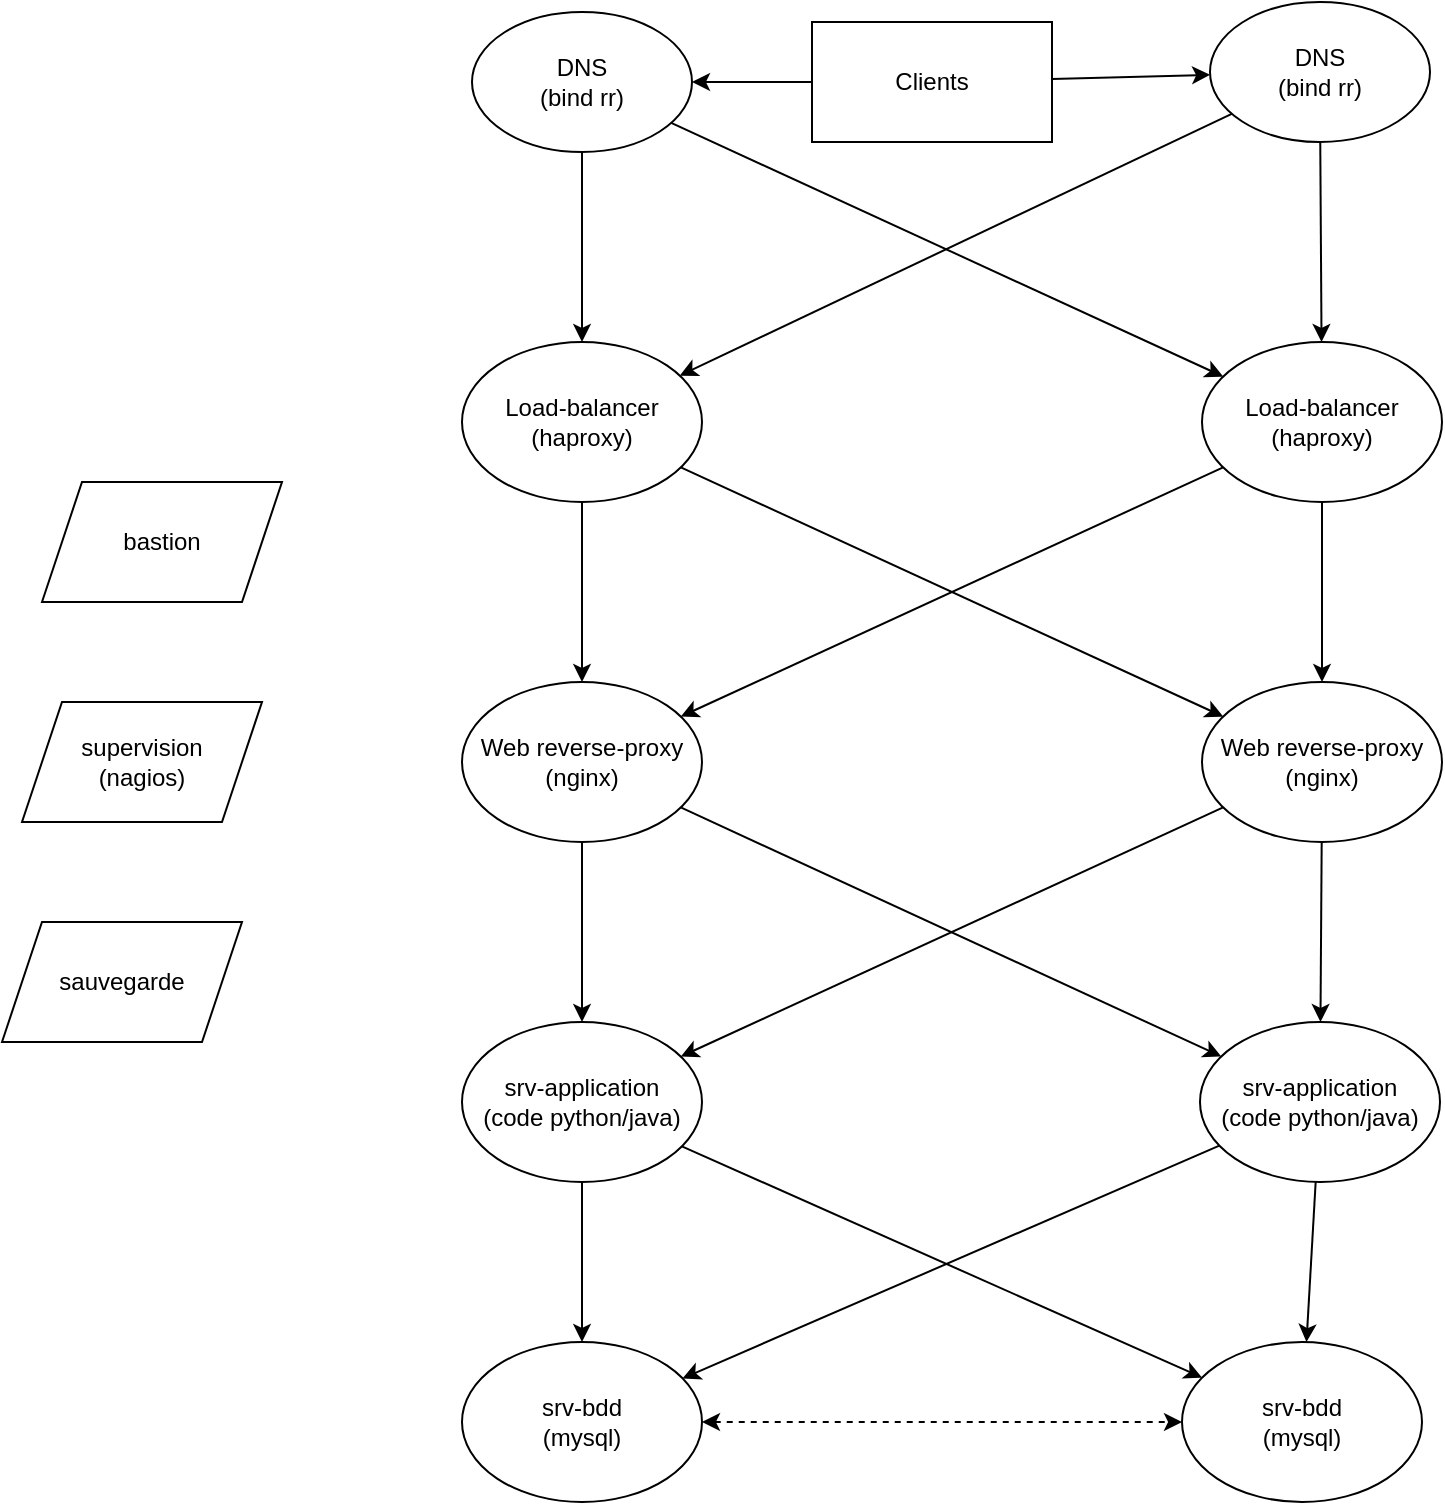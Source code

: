<mxfile version="17.4.5"><diagram id="N9DCXovEmnzSZy1T3L1-" name="Page-1"><mxGraphModel dx="1422" dy="820" grid="1" gridSize="10" guides="1" tooltips="1" connect="1" arrows="1" fold="1" page="1" pageScale="1" pageWidth="850" pageHeight="1100" math="0" shadow="0"><root><mxCell id="0"/><mxCell id="1" parent="0"/><mxCell id="jEa55PPdiWMslZc-wKtv-1" value="&lt;div&gt;Load-balancer&lt;/div&gt;&lt;div&gt;(haproxy)&lt;br&gt;&lt;/div&gt;" style="ellipse;whiteSpace=wrap;html=1;" vertex="1" parent="1"><mxGeometry x="280" y="200" width="120" height="80" as="geometry"/></mxCell><mxCell id="jEa55PPdiWMslZc-wKtv-2" value="Clients" style="rounded=0;whiteSpace=wrap;html=1;" vertex="1" parent="1"><mxGeometry x="455" y="40" width="120" height="60" as="geometry"/></mxCell><mxCell id="jEa55PPdiWMslZc-wKtv-3" value="&lt;div&gt;Load-balancer&lt;/div&gt;&lt;div&gt;(haproxy)&lt;br&gt;&lt;/div&gt;" style="ellipse;whiteSpace=wrap;html=1;" vertex="1" parent="1"><mxGeometry x="650" y="200" width="120" height="80" as="geometry"/></mxCell><mxCell id="jEa55PPdiWMslZc-wKtv-4" value="&lt;div&gt;Web reverse-proxy&lt;/div&gt;&lt;div&gt;(nginx)&lt;br&gt;&lt;/div&gt;" style="ellipse;whiteSpace=wrap;html=1;" vertex="1" parent="1"><mxGeometry x="280" y="370" width="120" height="80" as="geometry"/></mxCell><mxCell id="jEa55PPdiWMslZc-wKtv-5" value="&lt;div&gt;Web reverse-proxy&lt;/div&gt;&lt;div&gt;(nginx)&lt;br&gt;&lt;/div&gt;" style="ellipse;whiteSpace=wrap;html=1;" vertex="1" parent="1"><mxGeometry x="650" y="370" width="120" height="80" as="geometry"/></mxCell><mxCell id="jEa55PPdiWMslZc-wKtv-6" value="" style="endArrow=classic;html=1;rounded=0;" edge="1" parent="1" source="jEa55PPdiWMslZc-wKtv-1" target="jEa55PPdiWMslZc-wKtv-5"><mxGeometry width="50" height="50" relative="1" as="geometry"><mxPoint x="490" y="510" as="sourcePoint"/><mxPoint x="540" y="460" as="targetPoint"/></mxGeometry></mxCell><mxCell id="jEa55PPdiWMslZc-wKtv-7" value="" style="endArrow=classic;html=1;rounded=0;" edge="1" parent="1" source="jEa55PPdiWMslZc-wKtv-1" target="jEa55PPdiWMslZc-wKtv-4"><mxGeometry width="50" height="50" relative="1" as="geometry"><mxPoint x="490" y="510" as="sourcePoint"/><mxPoint x="540" y="460" as="targetPoint"/></mxGeometry></mxCell><mxCell id="jEa55PPdiWMslZc-wKtv-8" value="" style="endArrow=classic;html=1;rounded=0;" edge="1" parent="1" source="jEa55PPdiWMslZc-wKtv-3" target="jEa55PPdiWMslZc-wKtv-4"><mxGeometry width="50" height="50" relative="1" as="geometry"><mxPoint x="490" y="510" as="sourcePoint"/><mxPoint x="540" y="460" as="targetPoint"/></mxGeometry></mxCell><mxCell id="jEa55PPdiWMslZc-wKtv-9" value="" style="endArrow=classic;html=1;rounded=0;" edge="1" parent="1" source="jEa55PPdiWMslZc-wKtv-3" target="jEa55PPdiWMslZc-wKtv-5"><mxGeometry width="50" height="50" relative="1" as="geometry"><mxPoint x="490" y="510" as="sourcePoint"/><mxPoint x="540" y="460" as="targetPoint"/></mxGeometry></mxCell><mxCell id="jEa55PPdiWMslZc-wKtv-10" value="&lt;div&gt;srv-application&lt;/div&gt;&lt;div&gt;(code python/java)&lt;br&gt;&lt;/div&gt;" style="ellipse;whiteSpace=wrap;html=1;" vertex="1" parent="1"><mxGeometry x="280" y="540" width="120" height="80" as="geometry"/></mxCell><mxCell id="jEa55PPdiWMslZc-wKtv-11" value="&lt;div&gt;srv-application&lt;/div&gt;&lt;div&gt;(code python/java)&lt;br&gt;&lt;/div&gt;" style="ellipse;whiteSpace=wrap;html=1;" vertex="1" parent="1"><mxGeometry x="649" y="540" width="120" height="80" as="geometry"/></mxCell><mxCell id="jEa55PPdiWMslZc-wKtv-12" value="" style="endArrow=classic;html=1;rounded=0;" edge="1" parent="1" source="jEa55PPdiWMslZc-wKtv-4" target="jEa55PPdiWMslZc-wKtv-11"><mxGeometry width="50" height="50" relative="1" as="geometry"><mxPoint x="490" y="510" as="sourcePoint"/><mxPoint x="540" y="460" as="targetPoint"/></mxGeometry></mxCell><mxCell id="jEa55PPdiWMslZc-wKtv-13" value="" style="endArrow=classic;html=1;rounded=0;" edge="1" parent="1" source="jEa55PPdiWMslZc-wKtv-4" target="jEa55PPdiWMslZc-wKtv-10"><mxGeometry width="50" height="50" relative="1" as="geometry"><mxPoint x="490" y="510" as="sourcePoint"/><mxPoint x="540" y="460" as="targetPoint"/></mxGeometry></mxCell><mxCell id="jEa55PPdiWMslZc-wKtv-14" value="" style="endArrow=classic;html=1;rounded=0;" edge="1" parent="1" source="jEa55PPdiWMslZc-wKtv-5" target="jEa55PPdiWMslZc-wKtv-11"><mxGeometry width="50" height="50" relative="1" as="geometry"><mxPoint x="490" y="510" as="sourcePoint"/><mxPoint x="540" y="460" as="targetPoint"/></mxGeometry></mxCell><mxCell id="jEa55PPdiWMslZc-wKtv-15" value="" style="endArrow=classic;html=1;rounded=0;" edge="1" parent="1" source="jEa55PPdiWMslZc-wKtv-5" target="jEa55PPdiWMslZc-wKtv-10"><mxGeometry width="50" height="50" relative="1" as="geometry"><mxPoint x="490" y="510" as="sourcePoint"/><mxPoint x="540" y="460" as="targetPoint"/></mxGeometry></mxCell><mxCell id="jEa55PPdiWMslZc-wKtv-16" value="&lt;div&gt;srv-bdd&lt;/div&gt;&lt;div&gt;(mysql)&lt;br&gt;&lt;/div&gt;" style="ellipse;whiteSpace=wrap;html=1;" vertex="1" parent="1"><mxGeometry x="280" y="700" width="120" height="80" as="geometry"/></mxCell><mxCell id="jEa55PPdiWMslZc-wKtv-17" value="&lt;div&gt;srv-bdd&lt;/div&gt;&lt;div&gt;(mysql)&lt;br&gt;&lt;/div&gt;" style="ellipse;whiteSpace=wrap;html=1;" vertex="1" parent="1"><mxGeometry x="640" y="700" width="120" height="80" as="geometry"/></mxCell><mxCell id="jEa55PPdiWMslZc-wKtv-18" value="" style="endArrow=classic;html=1;rounded=0;" edge="1" parent="1" source="jEa55PPdiWMslZc-wKtv-10" target="jEa55PPdiWMslZc-wKtv-16"><mxGeometry width="50" height="50" relative="1" as="geometry"><mxPoint x="490" y="510" as="sourcePoint"/><mxPoint x="540" y="460" as="targetPoint"/></mxGeometry></mxCell><mxCell id="jEa55PPdiWMslZc-wKtv-19" value="" style="endArrow=classic;html=1;rounded=0;" edge="1" parent="1" source="jEa55PPdiWMslZc-wKtv-10" target="jEa55PPdiWMslZc-wKtv-17"><mxGeometry width="50" height="50" relative="1" as="geometry"><mxPoint x="490" y="510" as="sourcePoint"/><mxPoint x="540" y="460" as="targetPoint"/></mxGeometry></mxCell><mxCell id="jEa55PPdiWMslZc-wKtv-20" value="" style="endArrow=classic;html=1;rounded=0;" edge="1" parent="1" source="jEa55PPdiWMslZc-wKtv-11" target="jEa55PPdiWMslZc-wKtv-16"><mxGeometry width="50" height="50" relative="1" as="geometry"><mxPoint x="490" y="510" as="sourcePoint"/><mxPoint x="540" y="460" as="targetPoint"/></mxGeometry></mxCell><mxCell id="jEa55PPdiWMslZc-wKtv-21" value="" style="endArrow=classic;html=1;rounded=0;" edge="1" parent="1" source="jEa55PPdiWMslZc-wKtv-11" target="jEa55PPdiWMslZc-wKtv-17"><mxGeometry width="50" height="50" relative="1" as="geometry"><mxPoint x="490" y="510" as="sourcePoint"/><mxPoint x="540" y="460" as="targetPoint"/></mxGeometry></mxCell><mxCell id="jEa55PPdiWMslZc-wKtv-23" value="" style="endArrow=classic;startArrow=classic;html=1;rounded=0;dashed=1;" edge="1" parent="1" source="jEa55PPdiWMslZc-wKtv-16" target="jEa55PPdiWMslZc-wKtv-17"><mxGeometry width="50" height="50" relative="1" as="geometry"><mxPoint x="490" y="510" as="sourcePoint"/><mxPoint x="540" y="460" as="targetPoint"/></mxGeometry></mxCell><mxCell id="jEa55PPdiWMslZc-wKtv-26" value="&lt;div&gt;DNS&lt;/div&gt;&lt;div&gt;(bind rr)&lt;br&gt;&lt;/div&gt;" style="ellipse;whiteSpace=wrap;html=1;" vertex="1" parent="1"><mxGeometry x="285" y="35" width="110" height="70" as="geometry"/></mxCell><mxCell id="jEa55PPdiWMslZc-wKtv-27" value="" style="endArrow=classic;html=1;rounded=0;" edge="1" parent="1" source="jEa55PPdiWMslZc-wKtv-2" target="jEa55PPdiWMslZc-wKtv-26"><mxGeometry width="50" height="50" relative="1" as="geometry"><mxPoint x="485" y="460" as="sourcePoint"/><mxPoint x="535" y="410" as="targetPoint"/></mxGeometry></mxCell><mxCell id="jEa55PPdiWMslZc-wKtv-28" value="&lt;div&gt;DNS&lt;/div&gt;&lt;div&gt;(bind rr)&lt;br&gt;&lt;/div&gt;" style="ellipse;whiteSpace=wrap;html=1;" vertex="1" parent="1"><mxGeometry x="654" y="30" width="110" height="70" as="geometry"/></mxCell><mxCell id="jEa55PPdiWMslZc-wKtv-29" value="" style="endArrow=classic;html=1;rounded=0;" edge="1" parent="1" source="jEa55PPdiWMslZc-wKtv-26" target="jEa55PPdiWMslZc-wKtv-1"><mxGeometry width="50" height="50" relative="1" as="geometry"><mxPoint x="485" y="460" as="sourcePoint"/><mxPoint x="535" y="410" as="targetPoint"/></mxGeometry></mxCell><mxCell id="jEa55PPdiWMslZc-wKtv-30" value="" style="endArrow=classic;html=1;rounded=0;" edge="1" parent="1" source="jEa55PPdiWMslZc-wKtv-26" target="jEa55PPdiWMslZc-wKtv-3"><mxGeometry width="50" height="50" relative="1" as="geometry"><mxPoint x="485" y="460" as="sourcePoint"/><mxPoint x="535" y="410" as="targetPoint"/></mxGeometry></mxCell><mxCell id="jEa55PPdiWMslZc-wKtv-31" value="" style="endArrow=classic;html=1;rounded=0;" edge="1" parent="1" source="jEa55PPdiWMslZc-wKtv-28" target="jEa55PPdiWMslZc-wKtv-1"><mxGeometry width="50" height="50" relative="1" as="geometry"><mxPoint x="485" y="460" as="sourcePoint"/><mxPoint x="535" y="410" as="targetPoint"/></mxGeometry></mxCell><mxCell id="jEa55PPdiWMslZc-wKtv-32" value="" style="endArrow=classic;html=1;rounded=0;" edge="1" parent="1" source="jEa55PPdiWMslZc-wKtv-28" target="jEa55PPdiWMslZc-wKtv-3"><mxGeometry width="50" height="50" relative="1" as="geometry"><mxPoint x="485" y="450" as="sourcePoint"/><mxPoint x="535" y="400" as="targetPoint"/></mxGeometry></mxCell><mxCell id="jEa55PPdiWMslZc-wKtv-33" value="" style="endArrow=classic;html=1;rounded=0;" edge="1" parent="1" source="jEa55PPdiWMslZc-wKtv-2" target="jEa55PPdiWMslZc-wKtv-28"><mxGeometry width="50" height="50" relative="1" as="geometry"><mxPoint x="485" y="450" as="sourcePoint"/><mxPoint x="535" y="400" as="targetPoint"/></mxGeometry></mxCell><mxCell id="jEa55PPdiWMslZc-wKtv-35" value="bastion" style="shape=parallelogram;perimeter=parallelogramPerimeter;whiteSpace=wrap;html=1;fixedSize=1;" vertex="1" parent="1"><mxGeometry x="70" y="270" width="120" height="60" as="geometry"/></mxCell><mxCell id="jEa55PPdiWMslZc-wKtv-36" value="&lt;div&gt;supervision&lt;/div&gt;&lt;div&gt;(nagios)&lt;br&gt;&lt;/div&gt;" style="shape=parallelogram;perimeter=parallelogramPerimeter;whiteSpace=wrap;html=1;fixedSize=1;" vertex="1" parent="1"><mxGeometry x="60" y="380" width="120" height="60" as="geometry"/></mxCell><mxCell id="jEa55PPdiWMslZc-wKtv-37" value="sauvegarde" style="shape=parallelogram;perimeter=parallelogramPerimeter;whiteSpace=wrap;html=1;fixedSize=1;" vertex="1" parent="1"><mxGeometry x="50" y="490" width="120" height="60" as="geometry"/></mxCell></root></mxGraphModel></diagram></mxfile>